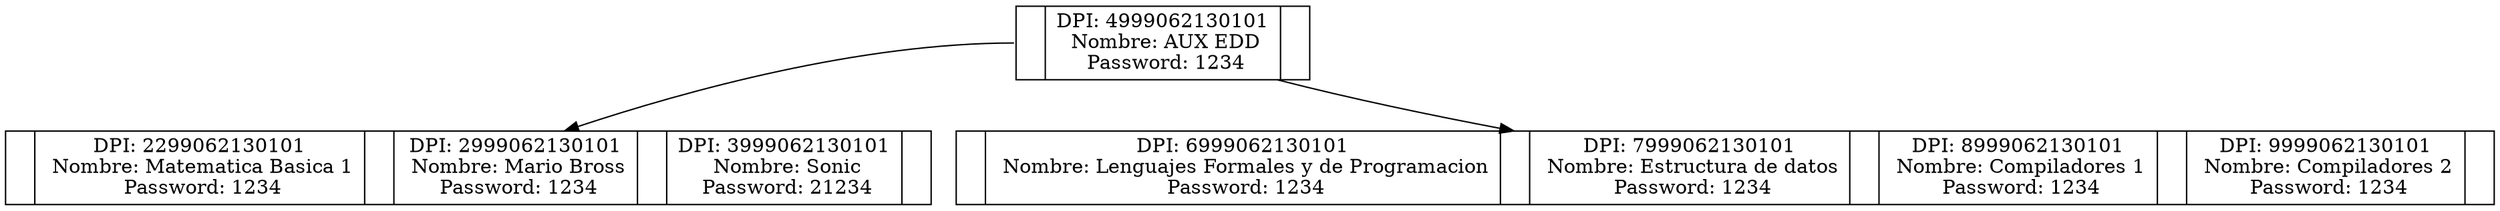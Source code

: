 digraph G {
node[shape=record];
Nodo691384136[label="<S0>|DPI: 4999062130101\n Nombre: AUX EDD\n Password: 1234|"];
Nodo657141113[label="<S1>|DPI: 2299062130101\n Nombre: Matematica Basica 1\n Password: 1234|<S2>|DPI: 2999062130101\n Nombre: Mario Bross\n Password: 1234|<S3>|DPI: 3999062130101\n Nombre: Sonic\n Password: 21234|"];
Nodo479521820[label="<S4>|DPI: 6999062130101\n Nombre: Lenguajes Formales y de Programacion\n Password: 1234|<S5>|DPI: 7999062130101\n Nombre: Estructura de datos\n Password: 1234|<S6>|DPI: 8999062130101\n Nombre: Compiladores 1\n Password: 1234|<S7>|DPI: 9999062130101\n Nombre: Compiladores 2\n Password: 1234|"];
Nodo691384136:S0->Nodo657141113;
Nodo691384136:S1->Nodo479521820;
}